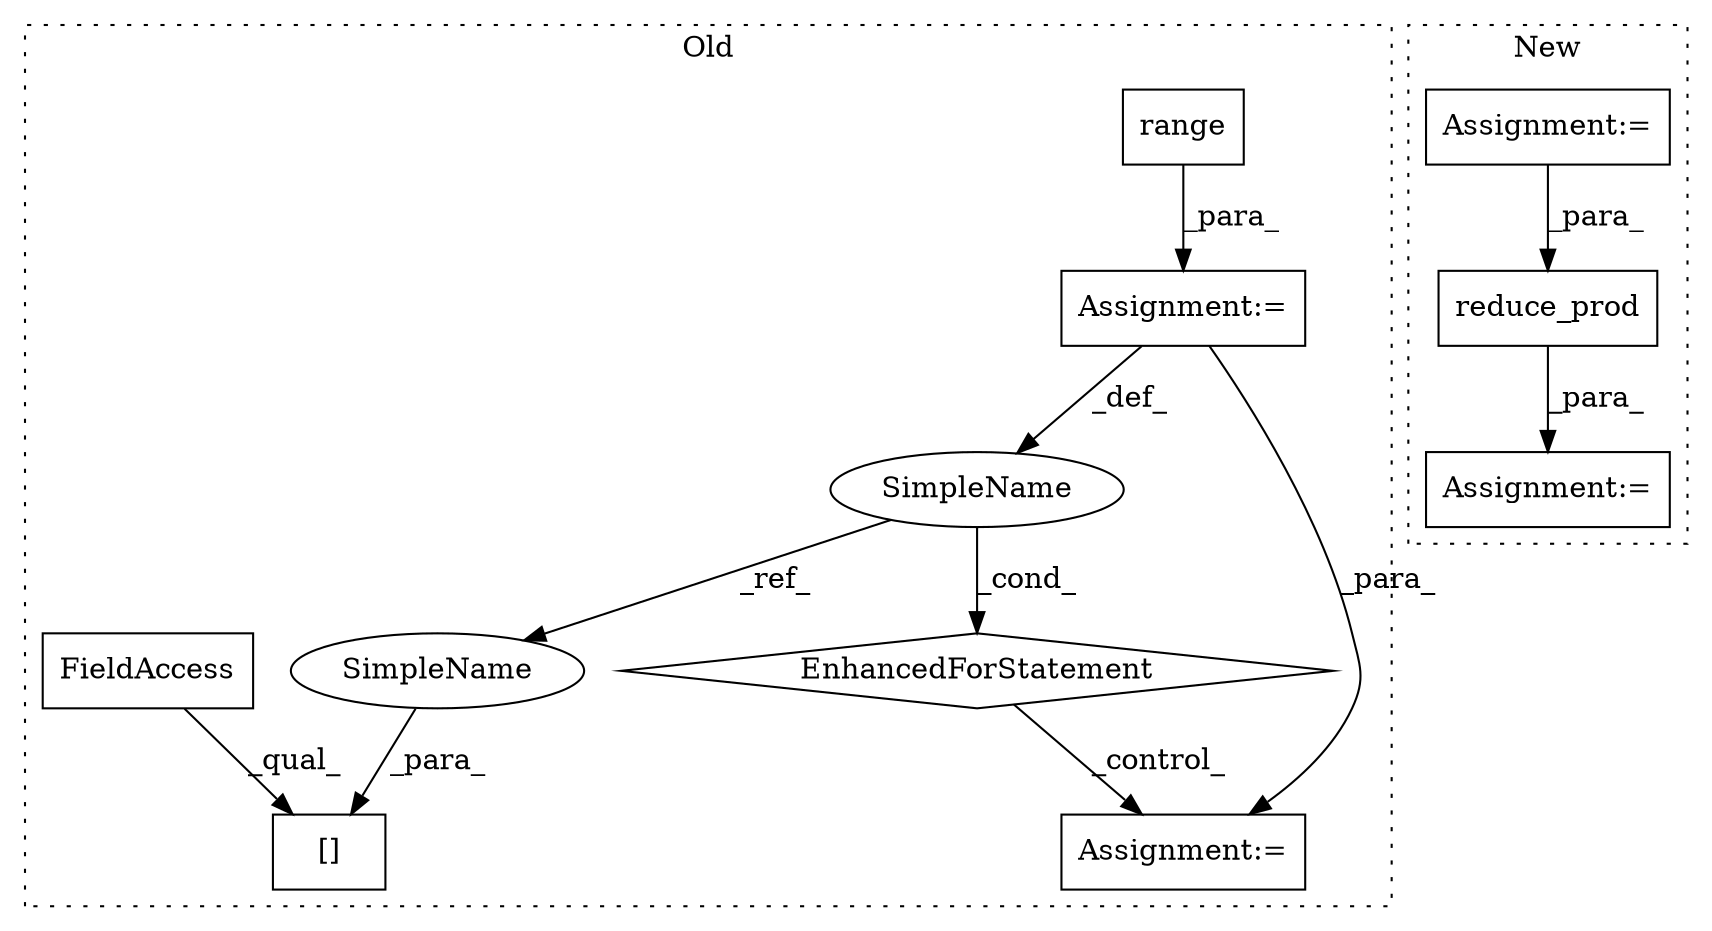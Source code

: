 digraph G {
subgraph cluster0 {
1 [label="range" a="32" s="1598,1618" l="6,1" shape="box"];
3 [label="Assignment:=" a="7" s="1530,1619" l="53,2" shape="box"];
5 [label="EnhancedForStatement" a="70" s="1530,1619" l="53,2" shape="diamond"];
6 [label="SimpleName" a="42" s="1587" l="8" shape="ellipse"];
7 [label="Assignment:=" a="7" s="1851" l="2" shape="box"];
8 [label="[]" a="2" s="1634,1658" l="16,1" shape="box"];
9 [label="FieldAccess" a="22" s="1634" l="15" shape="box"];
11 [label="SimpleName" a="42" s="1650" l="8" shape="ellipse"];
label = "Old";
style="dotted";
}
subgraph cluster1 {
2 [label="reduce_prod" a="32" s="1850,1870" l="12,1" shape="box"];
4 [label="Assignment:=" a="7" s="1822" l="1" shape="box"];
10 [label="Assignment:=" a="7" s="1594" l="1" shape="box"];
label = "New";
style="dotted";
}
1 -> 3 [label="_para_"];
2 -> 4 [label="_para_"];
3 -> 7 [label="_para_"];
3 -> 6 [label="_def_"];
5 -> 7 [label="_control_"];
6 -> 11 [label="_ref_"];
6 -> 5 [label="_cond_"];
9 -> 8 [label="_qual_"];
10 -> 2 [label="_para_"];
11 -> 8 [label="_para_"];
}